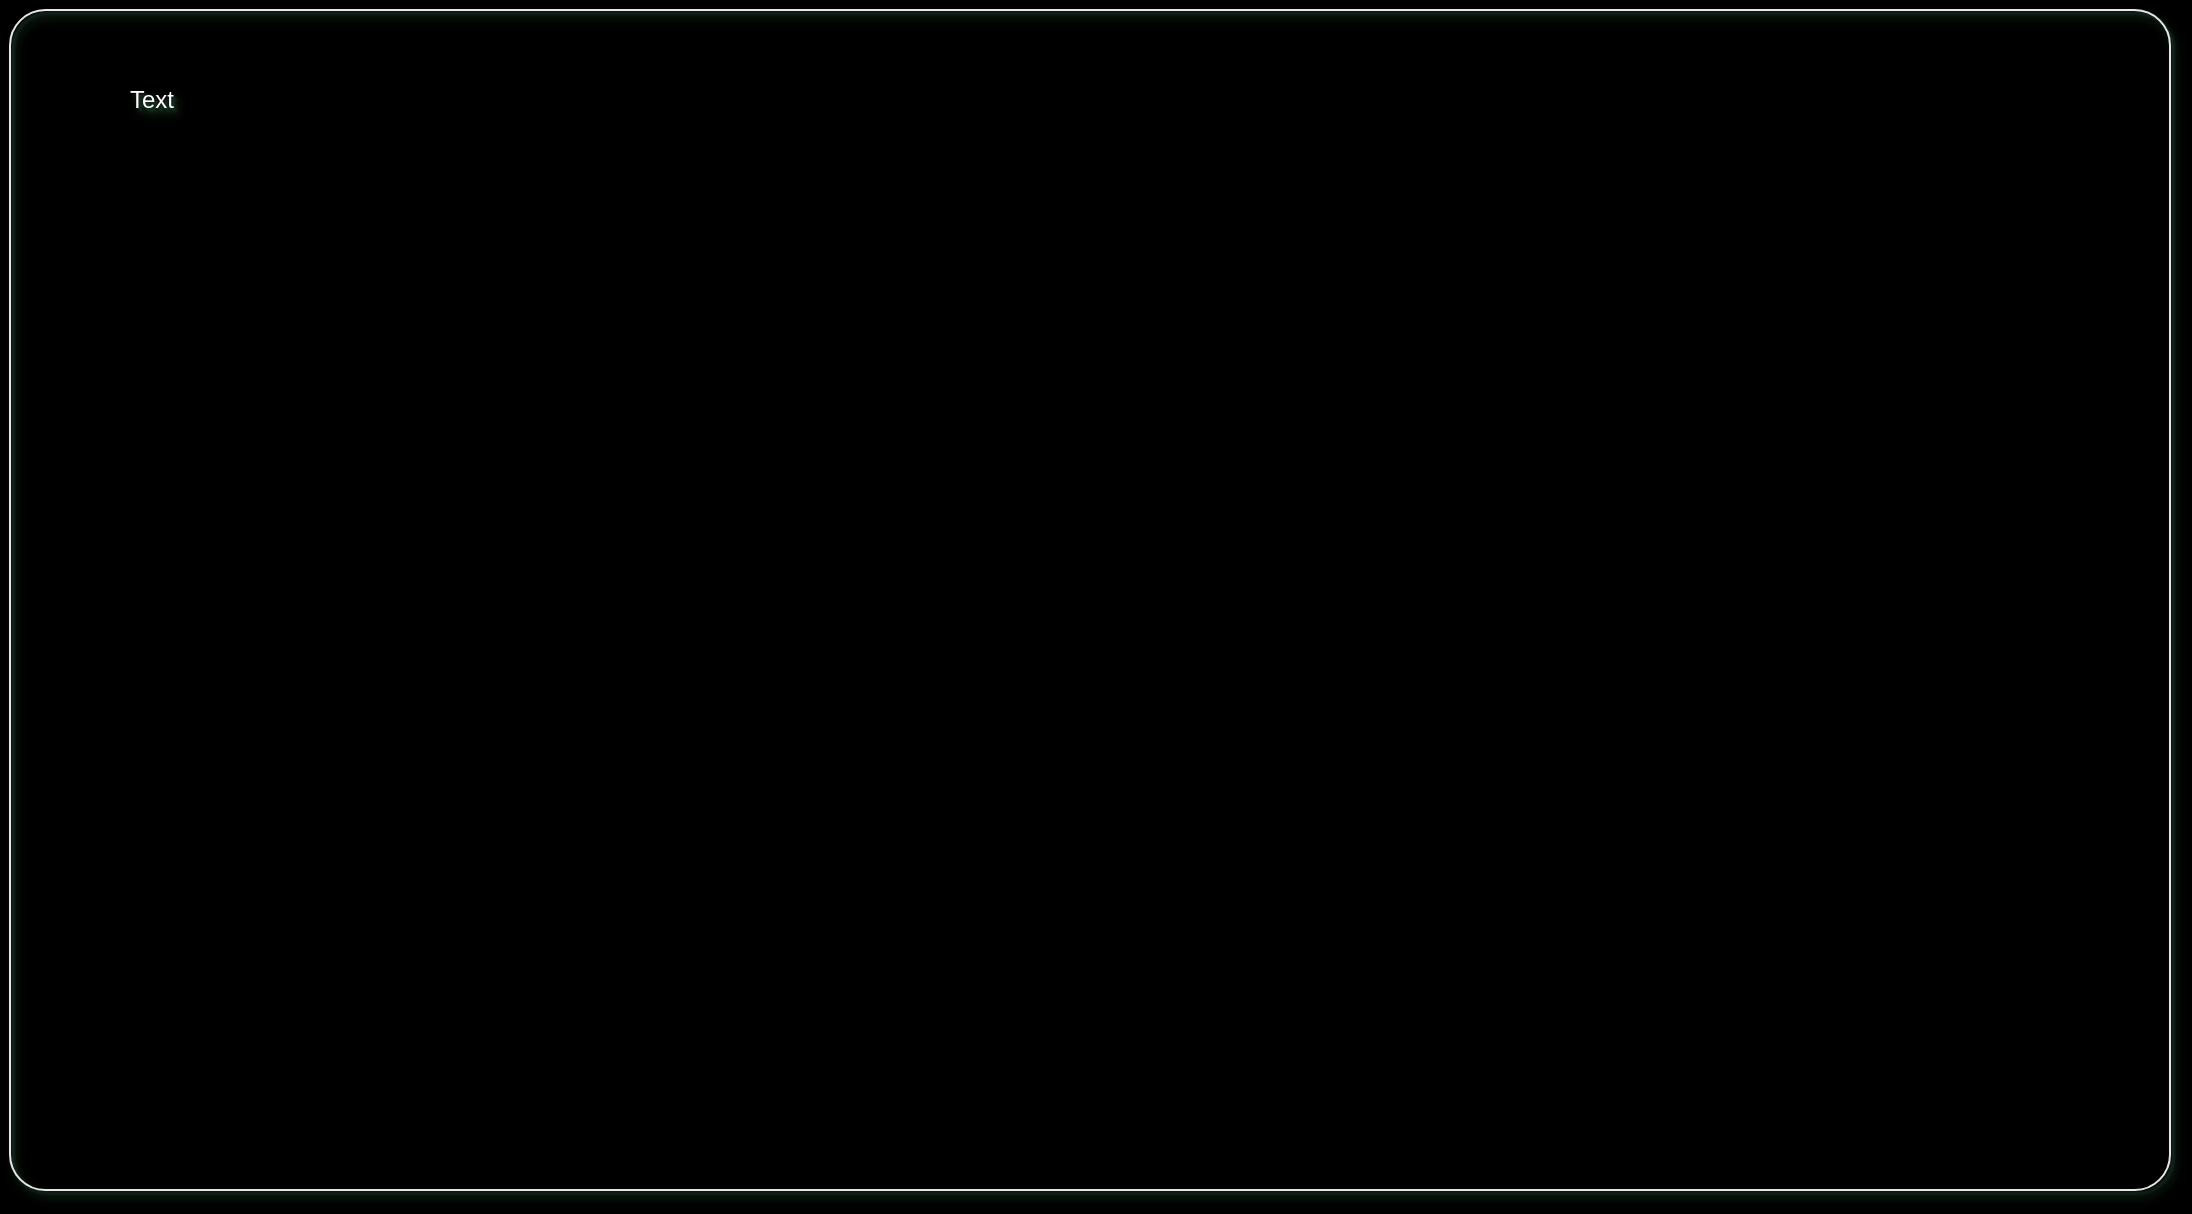 <mxfile version="24.7.6">
  <diagram id="QgBFyqrRVEw8XDjFATjv" name="Page-1">
    <mxGraphModel dx="1434" dy="746" grid="0" gridSize="10" guides="1" tooltips="1" connect="1" arrows="1" fold="1" page="1" pageScale="1" pageWidth="1169" pageHeight="827" background="#000000" math="0" shadow="1">
      <root>
        <mxCell id="0" />
        <mxCell id="1" parent="0" />
        <mxCell id="xoSKbmUR9g-QrYVp5UOQ-6" value="" style="rounded=1;whiteSpace=wrap;html=1;shadow=1;arcSize=3;fillColor=none;glass=0;perimeterSpacing=0;labelBorderColor=none;shadowOffsetX=2;shadowOpacity=25;shadowColor=#66FF66;strokeColor=#E6E6E6;" parent="1" vertex="1">
          <mxGeometry x="40" y="119" width="1080" height="590" as="geometry" />
        </mxCell>
        <mxCell id="xoSKbmUR9g-QrYVp5UOQ-9" value="Text" style="text;html=1;strokeColor=none;fillColor=none;align=center;verticalAlign=middle;whiteSpace=wrap;rounded=0;shadow=1;sketch=0;shadowColor=#66FF66;textShadow=1;fontColor=#FFFFFF;" parent="1" vertex="1">
          <mxGeometry x="56" y="139" width="110" height="50" as="geometry" />
        </mxCell>
      </root>
    </mxGraphModel>
  </diagram>
</mxfile>
